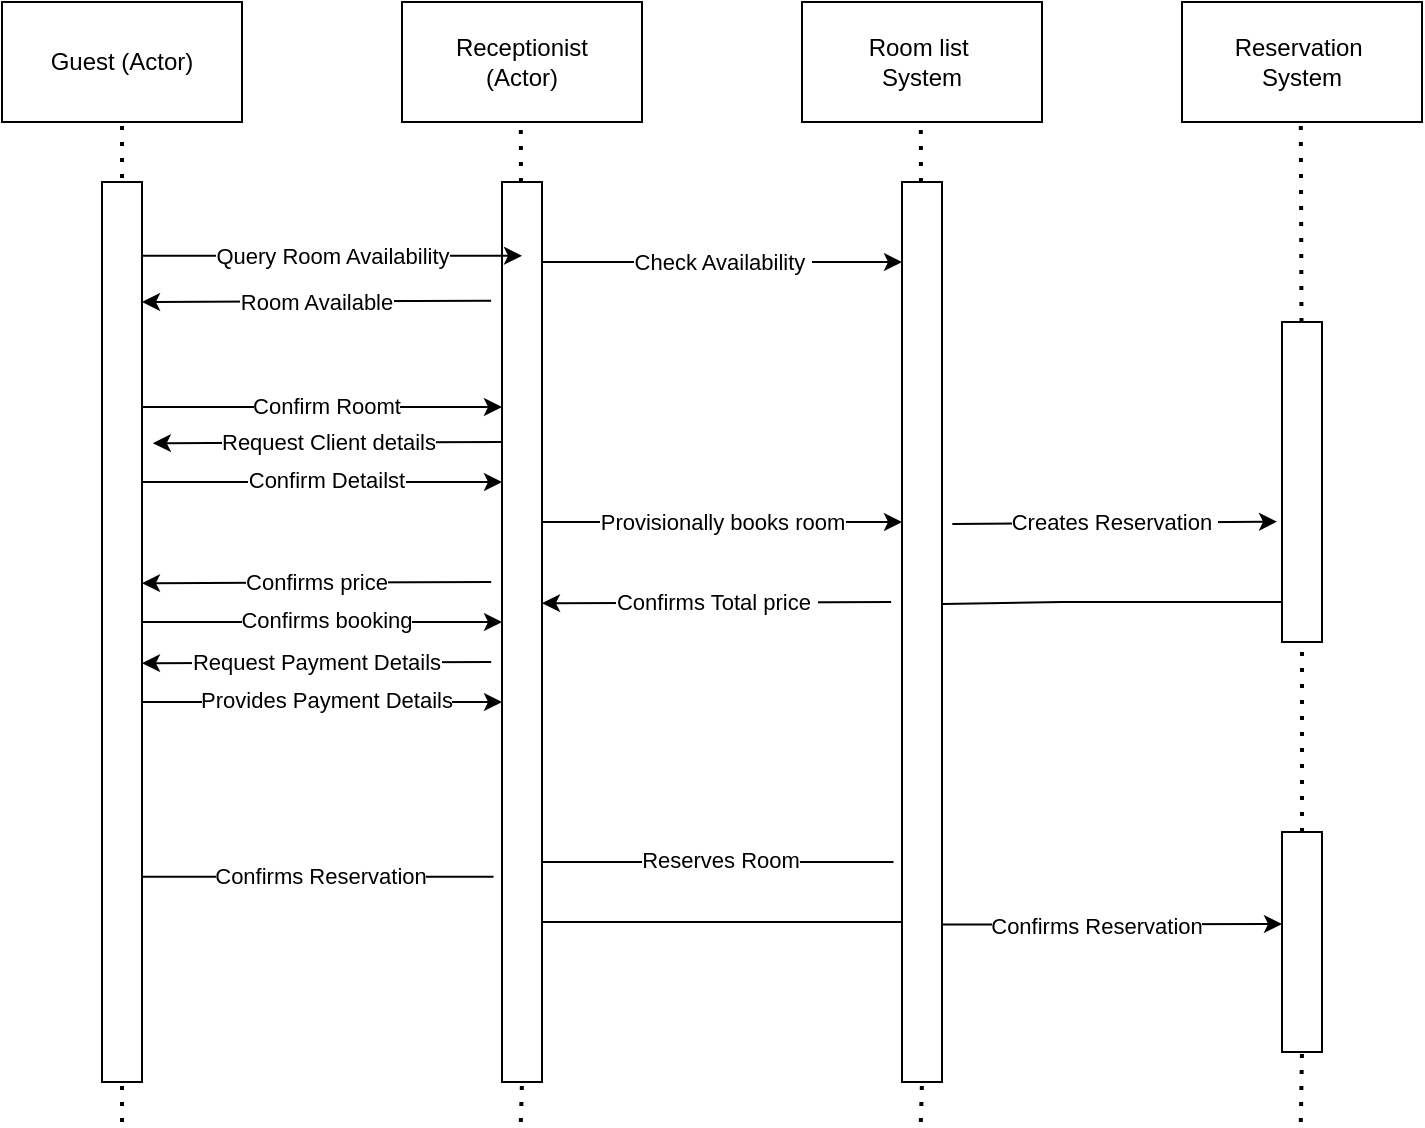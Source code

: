 <mxfile version="18.0.3"><diagram id="VXbpr1d2e62MYig53kVA" name="Page-1"><mxGraphModel dx="906" dy="646" grid="1" gridSize="10" guides="1" tooltips="1" connect="1" arrows="1" fold="1" page="1" pageScale="1" pageWidth="827" pageHeight="1169" math="0" shadow="0"><root><mxCell id="0"/><mxCell id="1" parent="0"/><mxCell id="oyfknXsfRid7uVW552i8-1" value="Guest (Actor)" style="rounded=0;whiteSpace=wrap;html=1;" vertex="1" parent="1"><mxGeometry x="40" y="60" width="120" height="60" as="geometry"/></mxCell><mxCell id="oyfknXsfRid7uVW552i8-2" value="Receptionist&lt;br&gt;(Actor)" style="rounded=0;whiteSpace=wrap;html=1;" vertex="1" parent="1"><mxGeometry x="240" y="60" width="120" height="60" as="geometry"/></mxCell><mxCell id="oyfknXsfRid7uVW552i8-3" value="Room list&amp;nbsp;&lt;br&gt;System" style="rounded=0;whiteSpace=wrap;html=1;" vertex="1" parent="1"><mxGeometry x="440" y="60" width="120" height="60" as="geometry"/></mxCell><mxCell id="oyfknXsfRid7uVW552i8-4" value="Reservation&amp;nbsp;&lt;br&gt;System" style="rounded=0;whiteSpace=wrap;html=1;" vertex="1" parent="1"><mxGeometry x="630" y="60" width="120" height="60" as="geometry"/></mxCell><mxCell id="oyfknXsfRid7uVW552i8-5" value="" style="endArrow=none;dashed=1;html=1;dashPattern=1 3;strokeWidth=2;rounded=0;entryX=0.5;entryY=1;entryDx=0;entryDy=0;" edge="1" parent="1" target="oyfknXsfRid7uVW552i8-1"><mxGeometry width="50" height="50" relative="1" as="geometry"><mxPoint x="100" y="620" as="sourcePoint"/><mxPoint x="440" y="280" as="targetPoint"/></mxGeometry></mxCell><mxCell id="oyfknXsfRid7uVW552i8-6" value="" style="endArrow=none;dashed=1;html=1;dashPattern=1 3;strokeWidth=2;rounded=0;entryX=0.5;entryY=1;entryDx=0;entryDy=0;startArrow=none;" edge="1" parent="1" source="oyfknXsfRid7uVW552i8-10"><mxGeometry width="50" height="50" relative="1" as="geometry"><mxPoint x="299.41" y="620" as="sourcePoint"/><mxPoint x="299.41" y="120" as="targetPoint"/></mxGeometry></mxCell><mxCell id="oyfknXsfRid7uVW552i8-7" value="" style="endArrow=none;dashed=1;html=1;dashPattern=1 3;strokeWidth=2;rounded=0;entryX=0.5;entryY=1;entryDx=0;entryDy=0;startArrow=none;" edge="1" parent="1" source="oyfknXsfRid7uVW552i8-12"><mxGeometry width="50" height="50" relative="1" as="geometry"><mxPoint x="499.41" y="620" as="sourcePoint"/><mxPoint x="499.41" y="120" as="targetPoint"/></mxGeometry></mxCell><mxCell id="oyfknXsfRid7uVW552i8-8" value="" style="endArrow=none;dashed=1;html=1;dashPattern=1 3;strokeWidth=2;rounded=0;entryX=0.5;entryY=1;entryDx=0;entryDy=0;startArrow=none;" edge="1" parent="1" source="oyfknXsfRid7uVW552i8-41"><mxGeometry width="50" height="50" relative="1" as="geometry"><mxPoint x="689.41" y="620" as="sourcePoint"/><mxPoint x="689.41" y="120" as="targetPoint"/></mxGeometry></mxCell><mxCell id="oyfknXsfRid7uVW552i8-9" value="" style="rounded=0;whiteSpace=wrap;html=1;" vertex="1" parent="1"><mxGeometry x="90" y="150" width="20" height="450" as="geometry"/></mxCell><mxCell id="oyfknXsfRid7uVW552i8-10" value="" style="rounded=0;whiteSpace=wrap;html=1;" vertex="1" parent="1"><mxGeometry x="290" y="150" width="20" height="450" as="geometry"/></mxCell><mxCell id="oyfknXsfRid7uVW552i8-11" value="" style="endArrow=none;dashed=1;html=1;dashPattern=1 3;strokeWidth=2;rounded=0;entryX=0.5;entryY=1;entryDx=0;entryDy=0;" edge="1" parent="1" target="oyfknXsfRid7uVW552i8-10"><mxGeometry width="50" height="50" relative="1" as="geometry"><mxPoint x="299.41" y="620" as="sourcePoint"/><mxPoint x="299.41" y="120" as="targetPoint"/></mxGeometry></mxCell><mxCell id="oyfknXsfRid7uVW552i8-12" value="" style="rounded=0;whiteSpace=wrap;html=1;" vertex="1" parent="1"><mxGeometry x="490" y="150" width="20" height="450" as="geometry"/></mxCell><mxCell id="oyfknXsfRid7uVW552i8-13" value="" style="endArrow=none;dashed=1;html=1;dashPattern=1 3;strokeWidth=2;rounded=0;entryX=0.5;entryY=1;entryDx=0;entryDy=0;" edge="1" parent="1" target="oyfknXsfRid7uVW552i8-12"><mxGeometry width="50" height="50" relative="1" as="geometry"><mxPoint x="499.41" y="620" as="sourcePoint"/><mxPoint x="499.41" y="120" as="targetPoint"/></mxGeometry></mxCell><mxCell id="oyfknXsfRid7uVW552i8-14" value="Query Room Availability" style="endArrow=classic;html=1;rounded=0;exitX=1.024;exitY=0.082;exitDx=0;exitDy=0;exitPerimeter=0;entryX=0.5;entryY=0.082;entryDx=0;entryDy=0;entryPerimeter=0;" edge="1" parent="1" source="oyfknXsfRid7uVW552i8-9" target="oyfknXsfRid7uVW552i8-10"><mxGeometry width="50" height="50" relative="1" as="geometry"><mxPoint x="390" y="340" as="sourcePoint"/><mxPoint x="440" y="290" as="targetPoint"/></mxGeometry></mxCell><mxCell id="oyfknXsfRid7uVW552i8-16" value="Room Available" style="endArrow=classic;html=1;rounded=0;exitX=-0.271;exitY=0.132;exitDx=0;exitDy=0;exitPerimeter=0;" edge="1" parent="1" source="oyfknXsfRid7uVW552i8-10"><mxGeometry width="50" height="50" relative="1" as="geometry"><mxPoint x="390" y="340" as="sourcePoint"/><mxPoint x="110" y="210" as="targetPoint"/><Array as="points"/></mxGeometry></mxCell><mxCell id="oyfknXsfRid7uVW552i8-17" value="" style="endArrow=classic;html=1;rounded=0;exitX=1;exitY=0.25;exitDx=0;exitDy=0;entryX=0;entryY=0.25;entryDx=0;entryDy=0;" edge="1" parent="1" source="oyfknXsfRid7uVW552i8-9" target="oyfknXsfRid7uVW552i8-10"><mxGeometry width="50" height="50" relative="1" as="geometry"><mxPoint x="390" y="340" as="sourcePoint"/><mxPoint x="260" y="300" as="targetPoint"/></mxGeometry></mxCell><mxCell id="oyfknXsfRid7uVW552i8-18" value="Confirm Roomt" style="edgeLabel;html=1;align=center;verticalAlign=middle;resizable=0;points=[];" vertex="1" connectable="0" parent="oyfknXsfRid7uVW552i8-17"><mxGeometry x="0.025" y="1" relative="1" as="geometry"><mxPoint as="offset"/></mxGeometry></mxCell><mxCell id="oyfknXsfRid7uVW552i8-19" value="Request Client details" style="endArrow=classic;html=1;rounded=0;exitX=-0.271;exitY=0.132;exitDx=0;exitDy=0;exitPerimeter=0;" edge="1" parent="1"><mxGeometry width="50" height="50" relative="1" as="geometry"><mxPoint x="290.0" y="280.0" as="sourcePoint"/><mxPoint x="115.42" y="280.6" as="targetPoint"/><Array as="points"/></mxGeometry></mxCell><mxCell id="oyfknXsfRid7uVW552i8-21" value="" style="endArrow=classic;html=1;rounded=0;exitX=1;exitY=0.25;exitDx=0;exitDy=0;entryX=0;entryY=0.25;entryDx=0;entryDy=0;" edge="1" parent="1"><mxGeometry width="50" height="50" relative="1" as="geometry"><mxPoint x="110" y="300" as="sourcePoint"/><mxPoint x="290" y="300.0" as="targetPoint"/></mxGeometry></mxCell><mxCell id="oyfknXsfRid7uVW552i8-22" value="Confirm Detailst" style="edgeLabel;html=1;align=center;verticalAlign=middle;resizable=0;points=[];" vertex="1" connectable="0" parent="oyfknXsfRid7uVW552i8-21"><mxGeometry x="0.025" y="1" relative="1" as="geometry"><mxPoint as="offset"/></mxGeometry></mxCell><mxCell id="oyfknXsfRid7uVW552i8-23" value="Confirms price" style="endArrow=classic;html=1;rounded=0;exitX=-0.271;exitY=0.132;exitDx=0;exitDy=0;exitPerimeter=0;" edge="1" parent="1"><mxGeometry width="50" height="50" relative="1" as="geometry"><mxPoint x="284.58" y="350" as="sourcePoint"/><mxPoint x="110.0" y="350.6" as="targetPoint"/><Array as="points"/></mxGeometry></mxCell><mxCell id="oyfknXsfRid7uVW552i8-25" value="" style="endArrow=classic;html=1;rounded=0;exitX=1;exitY=0.25;exitDx=0;exitDy=0;entryX=0;entryY=0.25;entryDx=0;entryDy=0;" edge="1" parent="1"><mxGeometry width="50" height="50" relative="1" as="geometry"><mxPoint x="110" y="370" as="sourcePoint"/><mxPoint x="290" y="370.0" as="targetPoint"/></mxGeometry></mxCell><mxCell id="oyfknXsfRid7uVW552i8-26" value="Confirms booking" style="edgeLabel;html=1;align=center;verticalAlign=middle;resizable=0;points=[];" vertex="1" connectable="0" parent="oyfknXsfRid7uVW552i8-25"><mxGeometry x="0.025" y="1" relative="1" as="geometry"><mxPoint as="offset"/></mxGeometry></mxCell><mxCell id="oyfknXsfRid7uVW552i8-27" value="Request Payment Details" style="endArrow=classic;html=1;rounded=0;exitX=-0.271;exitY=0.132;exitDx=0;exitDy=0;exitPerimeter=0;" edge="1" parent="1"><mxGeometry width="50" height="50" relative="1" as="geometry"><mxPoint x="284.58" y="390" as="sourcePoint"/><mxPoint x="110" y="390.6" as="targetPoint"/><Array as="points"/></mxGeometry></mxCell><mxCell id="oyfknXsfRid7uVW552i8-29" value="" style="endArrow=classic;html=1;rounded=0;exitX=1;exitY=0.25;exitDx=0;exitDy=0;entryX=0;entryY=0.25;entryDx=0;entryDy=0;" edge="1" parent="1"><mxGeometry width="50" height="50" relative="1" as="geometry"><mxPoint x="110" y="410" as="sourcePoint"/><mxPoint x="290" y="410.0" as="targetPoint"/></mxGeometry></mxCell><mxCell id="oyfknXsfRid7uVW552i8-30" value="Provides Payment Details" style="edgeLabel;html=1;align=center;verticalAlign=middle;resizable=0;points=[];" vertex="1" connectable="0" parent="oyfknXsfRid7uVW552i8-29"><mxGeometry x="0.025" y="1" relative="1" as="geometry"><mxPoint as="offset"/></mxGeometry></mxCell><mxCell id="oyfknXsfRid7uVW552i8-31" value="" style="endArrow=none;html=1;rounded=0;entryX=-0.212;entryY=0.772;entryDx=0;entryDy=0;entryPerimeter=0;exitX=1;exitY=0.772;exitDx=0;exitDy=0;exitPerimeter=0;" edge="1" parent="1" source="oyfknXsfRid7uVW552i8-9" target="oyfknXsfRid7uVW552i8-10"><mxGeometry width="50" height="50" relative="1" as="geometry"><mxPoint x="390" y="340" as="sourcePoint"/><mxPoint x="440" y="290" as="targetPoint"/></mxGeometry></mxCell><mxCell id="oyfknXsfRid7uVW552i8-32" value="Confirms Reservation" style="edgeLabel;html=1;align=center;verticalAlign=middle;resizable=0;points=[];" vertex="1" connectable="0" parent="oyfknXsfRid7uVW552i8-31"><mxGeometry x="0.009" y="1" relative="1" as="geometry"><mxPoint as="offset"/></mxGeometry></mxCell><mxCell id="oyfknXsfRid7uVW552i8-33" value="Check Availability&amp;nbsp;" style="endArrow=classic;html=1;rounded=0;entryX=0.5;entryY=0.082;entryDx=0;entryDy=0;entryPerimeter=0;" edge="1" parent="1"><mxGeometry width="50" height="50" relative="1" as="geometry"><mxPoint x="310" y="190" as="sourcePoint"/><mxPoint x="490" y="190.0" as="targetPoint"/></mxGeometry></mxCell><mxCell id="oyfknXsfRid7uVW552i8-34" value="Confirms Total price&amp;nbsp;" style="endArrow=classic;html=1;rounded=0;exitX=-0.271;exitY=0.132;exitDx=0;exitDy=0;exitPerimeter=0;" edge="1" parent="1"><mxGeometry width="50" height="50" relative="1" as="geometry"><mxPoint x="484.58" y="360.0" as="sourcePoint"/><mxPoint x="310" y="360.6" as="targetPoint"/><Array as="points"/></mxGeometry></mxCell><mxCell id="oyfknXsfRid7uVW552i8-36" value="Provisionally books room" style="endArrow=classic;html=1;rounded=0;entryX=0.5;entryY=0.082;entryDx=0;entryDy=0;entryPerimeter=0;" edge="1" parent="1"><mxGeometry width="50" height="50" relative="1" as="geometry"><mxPoint x="310" y="320" as="sourcePoint"/><mxPoint x="490" y="320" as="targetPoint"/></mxGeometry></mxCell><mxCell id="oyfknXsfRid7uVW552i8-38" value="" style="endArrow=none;html=1;rounded=0;entryX=-0.212;entryY=0.772;entryDx=0;entryDy=0;entryPerimeter=0;exitX=1;exitY=0.772;exitDx=0;exitDy=0;exitPerimeter=0;" edge="1" parent="1"><mxGeometry width="50" height="50" relative="1" as="geometry"><mxPoint x="310" y="490.0" as="sourcePoint"/><mxPoint x="485.76" y="490.0" as="targetPoint"/></mxGeometry></mxCell><mxCell id="oyfknXsfRid7uVW552i8-39" value="Reserves Room" style="edgeLabel;html=1;align=center;verticalAlign=middle;resizable=0;points=[];" vertex="1" connectable="0" parent="oyfknXsfRid7uVW552i8-38"><mxGeometry x="0.009" y="1" relative="1" as="geometry"><mxPoint as="offset"/></mxGeometry></mxCell><mxCell id="oyfknXsfRid7uVW552i8-40" value="" style="endArrow=none;html=1;rounded=0;" edge="1" parent="1"><mxGeometry width="50" height="50" relative="1" as="geometry"><mxPoint x="310" y="520" as="sourcePoint"/><mxPoint x="490" y="520" as="targetPoint"/></mxGeometry></mxCell><mxCell id="oyfknXsfRid7uVW552i8-41" value="" style="rounded=0;whiteSpace=wrap;html=1;" vertex="1" parent="1"><mxGeometry x="680" y="220" width="20" height="160" as="geometry"/></mxCell><mxCell id="oyfknXsfRid7uVW552i8-42" value="" style="endArrow=none;dashed=1;html=1;dashPattern=1 3;strokeWidth=2;rounded=0;entryX=0.5;entryY=1;entryDx=0;entryDy=0;startArrow=none;" edge="1" parent="1" source="oyfknXsfRid7uVW552i8-48" target="oyfknXsfRid7uVW552i8-41"><mxGeometry width="50" height="50" relative="1" as="geometry"><mxPoint x="689.41" y="620" as="sourcePoint"/><mxPoint x="689.41" y="120" as="targetPoint"/></mxGeometry></mxCell><mxCell id="oyfknXsfRid7uVW552i8-45" value="Creates Reservation&amp;nbsp;" style="endArrow=classic;html=1;rounded=0;exitX=1.259;exitY=0.38;exitDx=0;exitDy=0;exitPerimeter=0;entryX=-0.124;entryY=0.624;entryDx=0;entryDy=0;entryPerimeter=0;" edge="1" parent="1" source="oyfknXsfRid7uVW552i8-12" target="oyfknXsfRid7uVW552i8-41"><mxGeometry width="50" height="50" relative="1" as="geometry"><mxPoint x="390" y="340" as="sourcePoint"/><mxPoint x="440" y="290" as="targetPoint"/></mxGeometry></mxCell><mxCell id="oyfknXsfRid7uVW552i8-46" value="" style="endArrow=none;html=1;rounded=0;exitX=1.024;exitY=0.469;exitDx=0;exitDy=0;exitPerimeter=0;" edge="1" parent="1" source="oyfknXsfRid7uVW552i8-12"><mxGeometry width="50" height="50" relative="1" as="geometry"><mxPoint x="510" y="340" as="sourcePoint"/><mxPoint x="680" y="360" as="targetPoint"/><Array as="points"><mxPoint x="570" y="360"/><mxPoint x="610" y="360"/></Array></mxGeometry></mxCell><mxCell id="oyfknXsfRid7uVW552i8-47" value="" style="endArrow=classic;html=1;rounded=0;exitX=1.024;exitY=0.825;exitDx=0;exitDy=0;exitPerimeter=0;" edge="1" parent="1" source="oyfknXsfRid7uVW552i8-12"><mxGeometry width="50" height="50" relative="1" as="geometry"><mxPoint x="390" y="340" as="sourcePoint"/><mxPoint x="680" y="521" as="targetPoint"/></mxGeometry></mxCell><mxCell id="oyfknXsfRid7uVW552i8-50" value="Confirms Reservation" style="edgeLabel;html=1;align=center;verticalAlign=middle;resizable=0;points=[];" vertex="1" connectable="0" parent="oyfknXsfRid7uVW552i8-47"><mxGeometry x="-0.098" y="-1" relative="1" as="geometry"><mxPoint as="offset"/></mxGeometry></mxCell><mxCell id="oyfknXsfRid7uVW552i8-48" value="" style="rounded=0;whiteSpace=wrap;html=1;" vertex="1" parent="1"><mxGeometry x="680" y="475" width="20" height="110" as="geometry"/></mxCell><mxCell id="oyfknXsfRid7uVW552i8-49" value="" style="endArrow=none;dashed=1;html=1;dashPattern=1 3;strokeWidth=2;rounded=0;entryX=0.5;entryY=1;entryDx=0;entryDy=0;" edge="1" parent="1" target="oyfknXsfRid7uVW552i8-48"><mxGeometry width="50" height="50" relative="1" as="geometry"><mxPoint x="689.41" y="620" as="sourcePoint"/><mxPoint x="690" y="380" as="targetPoint"/></mxGeometry></mxCell></root></mxGraphModel></diagram></mxfile>